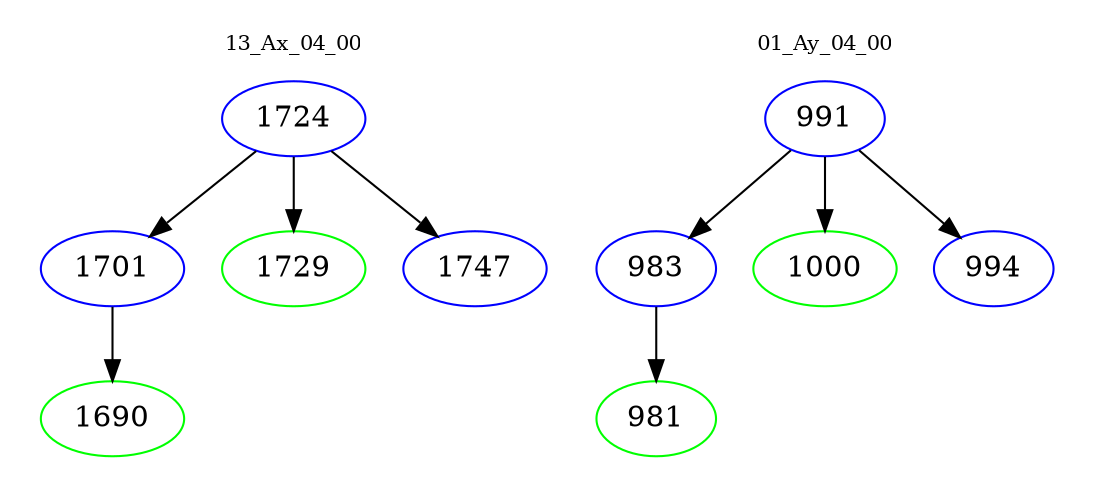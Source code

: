 digraph{
subgraph cluster_0 {
color = white
label = "13_Ax_04_00";
fontsize=10;
T0_1724 [label="1724", color="blue"]
T0_1724 -> T0_1701 [color="black"]
T0_1701 [label="1701", color="blue"]
T0_1701 -> T0_1690 [color="black"]
T0_1690 [label="1690", color="green"]
T0_1724 -> T0_1729 [color="black"]
T0_1729 [label="1729", color="green"]
T0_1724 -> T0_1747 [color="black"]
T0_1747 [label="1747", color="blue"]
}
subgraph cluster_1 {
color = white
label = "01_Ay_04_00";
fontsize=10;
T1_991 [label="991", color="blue"]
T1_991 -> T1_983 [color="black"]
T1_983 [label="983", color="blue"]
T1_983 -> T1_981 [color="black"]
T1_981 [label="981", color="green"]
T1_991 -> T1_1000 [color="black"]
T1_1000 [label="1000", color="green"]
T1_991 -> T1_994 [color="black"]
T1_994 [label="994", color="blue"]
}
}
